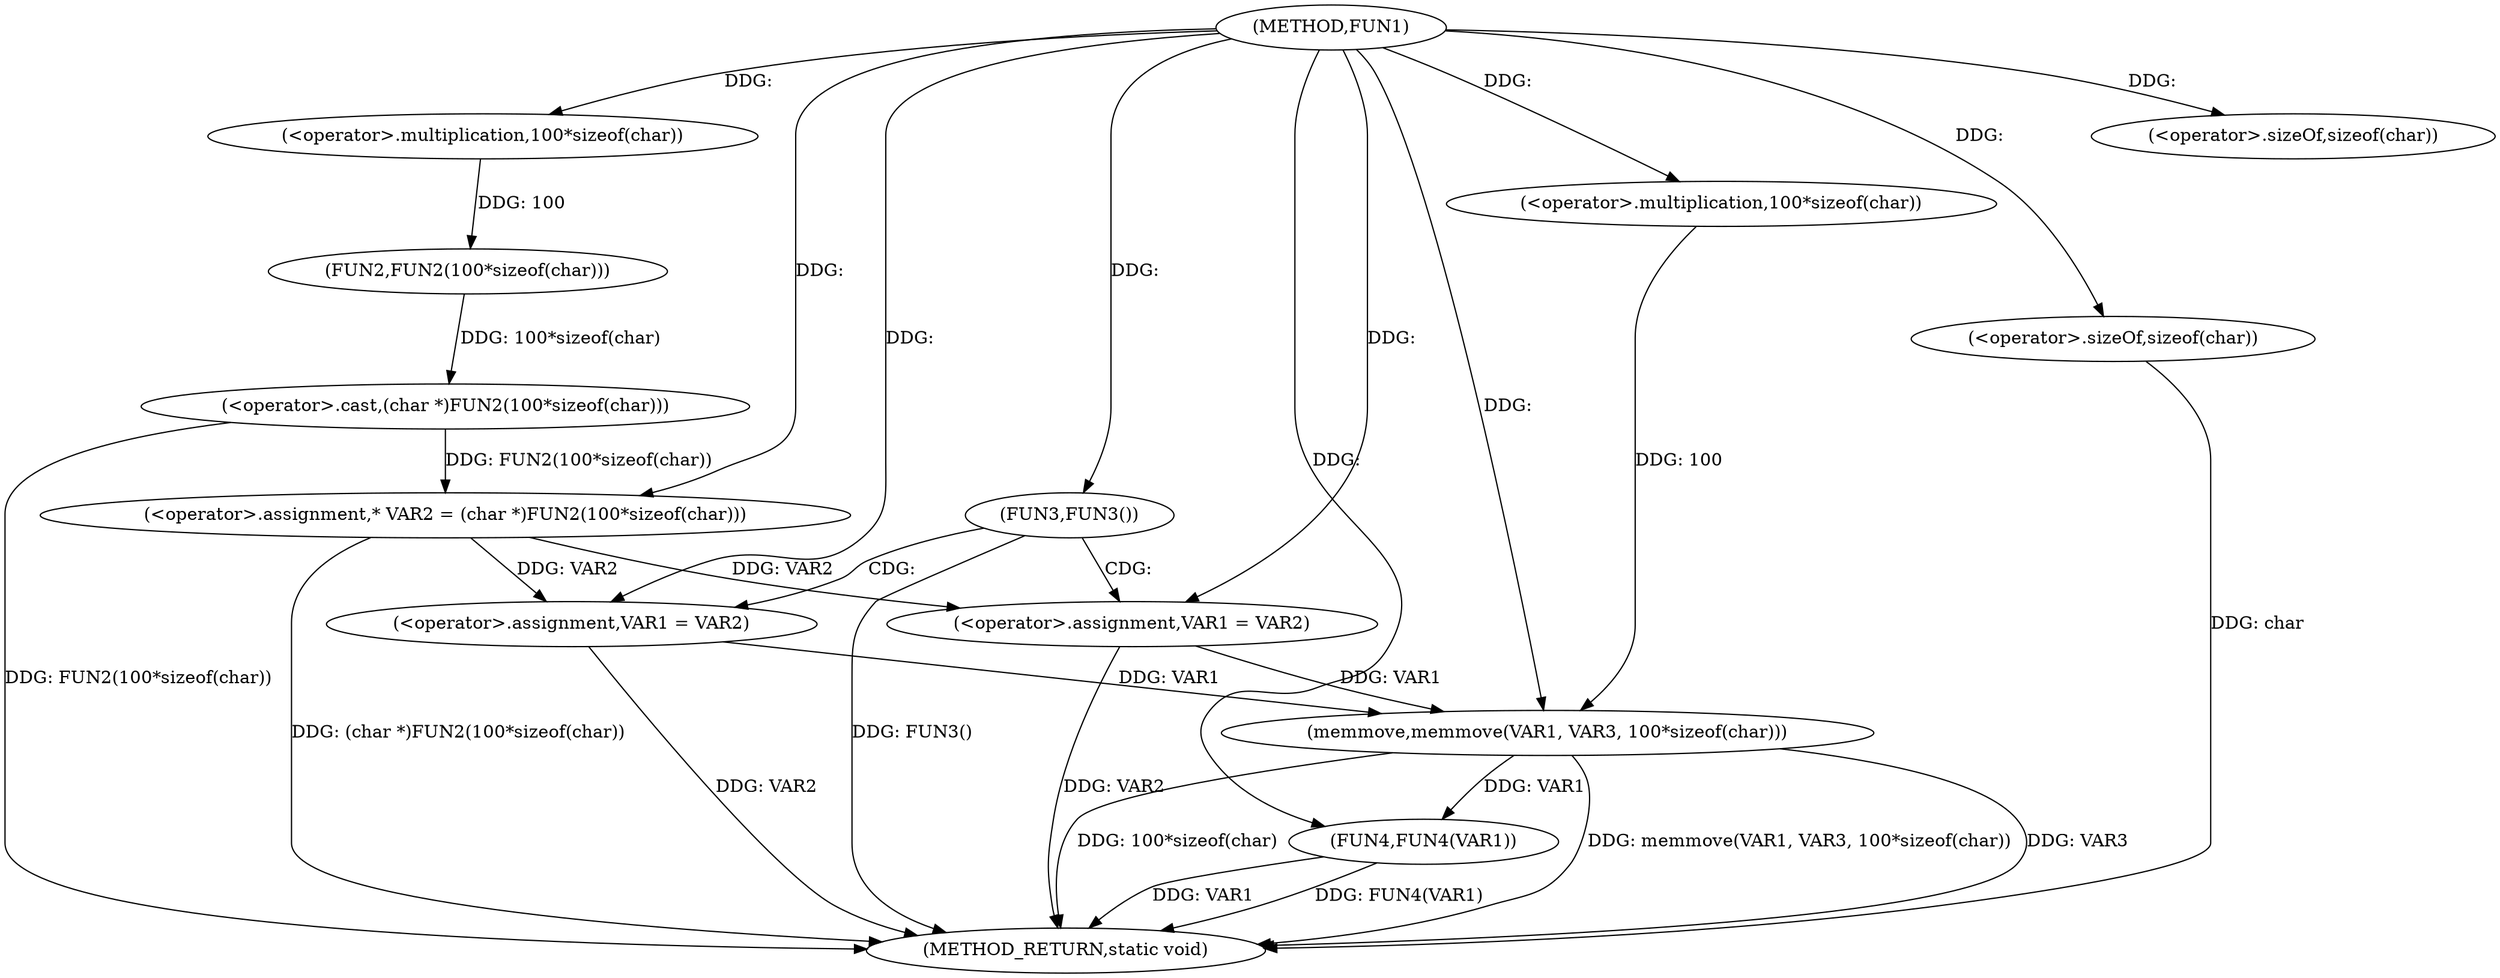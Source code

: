 digraph FUN1 {  
"1000100" [label = "(METHOD,FUN1)" ]
"1000135" [label = "(METHOD_RETURN,static void)" ]
"1000104" [label = "(<operator>.assignment,* VAR2 = (char *)FUN2(100*sizeof(char)))" ]
"1000106" [label = "(<operator>.cast,(char *)FUN2(100*sizeof(char)))" ]
"1000108" [label = "(FUN2,FUN2(100*sizeof(char)))" ]
"1000109" [label = "(<operator>.multiplication,100*sizeof(char))" ]
"1000111" [label = "(<operator>.sizeOf,sizeof(char))" ]
"1000114" [label = "(FUN3,FUN3())" ]
"1000116" [label = "(<operator>.assignment,VAR1 = VAR2)" ]
"1000121" [label = "(<operator>.assignment,VAR1 = VAR2)" ]
"1000126" [label = "(memmove,memmove(VAR1, VAR3, 100*sizeof(char)))" ]
"1000129" [label = "(<operator>.multiplication,100*sizeof(char))" ]
"1000131" [label = "(<operator>.sizeOf,sizeof(char))" ]
"1000133" [label = "(FUN4,FUN4(VAR1))" ]
  "1000126" -> "1000135"  [ label = "DDG: memmove(VAR1, VAR3, 100*sizeof(char))"] 
  "1000106" -> "1000135"  [ label = "DDG: FUN2(100*sizeof(char))"] 
  "1000114" -> "1000135"  [ label = "DDG: FUN3()"] 
  "1000116" -> "1000135"  [ label = "DDG: VAR2"] 
  "1000133" -> "1000135"  [ label = "DDG: FUN4(VAR1)"] 
  "1000126" -> "1000135"  [ label = "DDG: VAR3"] 
  "1000104" -> "1000135"  [ label = "DDG: (char *)FUN2(100*sizeof(char))"] 
  "1000121" -> "1000135"  [ label = "DDG: VAR2"] 
  "1000131" -> "1000135"  [ label = "DDG: char"] 
  "1000126" -> "1000135"  [ label = "DDG: 100*sizeof(char)"] 
  "1000133" -> "1000135"  [ label = "DDG: VAR1"] 
  "1000106" -> "1000104"  [ label = "DDG: FUN2(100*sizeof(char))"] 
  "1000100" -> "1000104"  [ label = "DDG: "] 
  "1000108" -> "1000106"  [ label = "DDG: 100*sizeof(char)"] 
  "1000109" -> "1000108"  [ label = "DDG: 100"] 
  "1000100" -> "1000109"  [ label = "DDG: "] 
  "1000100" -> "1000111"  [ label = "DDG: "] 
  "1000100" -> "1000114"  [ label = "DDG: "] 
  "1000104" -> "1000116"  [ label = "DDG: VAR2"] 
  "1000100" -> "1000116"  [ label = "DDG: "] 
  "1000104" -> "1000121"  [ label = "DDG: VAR2"] 
  "1000100" -> "1000121"  [ label = "DDG: "] 
  "1000116" -> "1000126"  [ label = "DDG: VAR1"] 
  "1000121" -> "1000126"  [ label = "DDG: VAR1"] 
  "1000100" -> "1000126"  [ label = "DDG: "] 
  "1000129" -> "1000126"  [ label = "DDG: 100"] 
  "1000100" -> "1000129"  [ label = "DDG: "] 
  "1000100" -> "1000131"  [ label = "DDG: "] 
  "1000126" -> "1000133"  [ label = "DDG: VAR1"] 
  "1000100" -> "1000133"  [ label = "DDG: "] 
  "1000114" -> "1000121"  [ label = "CDG: "] 
  "1000114" -> "1000116"  [ label = "CDG: "] 
}

